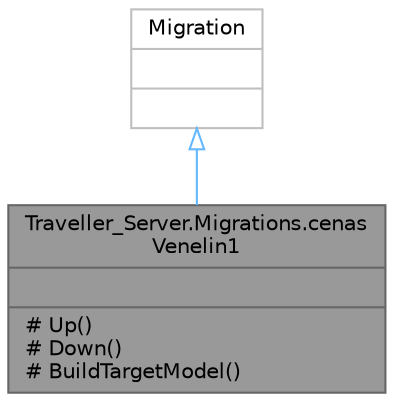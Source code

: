 digraph "Traveller_Server.Migrations.cenasVenelin1"
{
 // LATEX_PDF_SIZE
  bgcolor="transparent";
  edge [fontname=Helvetica,fontsize=10,labelfontname=Helvetica,labelfontsize=10];
  node [fontname=Helvetica,fontsize=10,shape=box,height=0.2,width=0.4];
  Node1 [shape=record,label="{Traveller_Server.Migrations.cenas\lVenelin1\n||# Up()\l# Down()\l# BuildTargetModel()\l}",height=0.2,width=0.4,color="gray40", fillcolor="grey60", style="filled", fontcolor="black",tooltip=" "];
  Node2 -> Node1 [dir="back",color="steelblue1",style="solid",arrowtail="onormal"];
  Node2 [shape=record,label="{Migration\n||}",height=0.2,width=0.4,color="grey75", fillcolor="white", style="filled",tooltip=" "];
}
